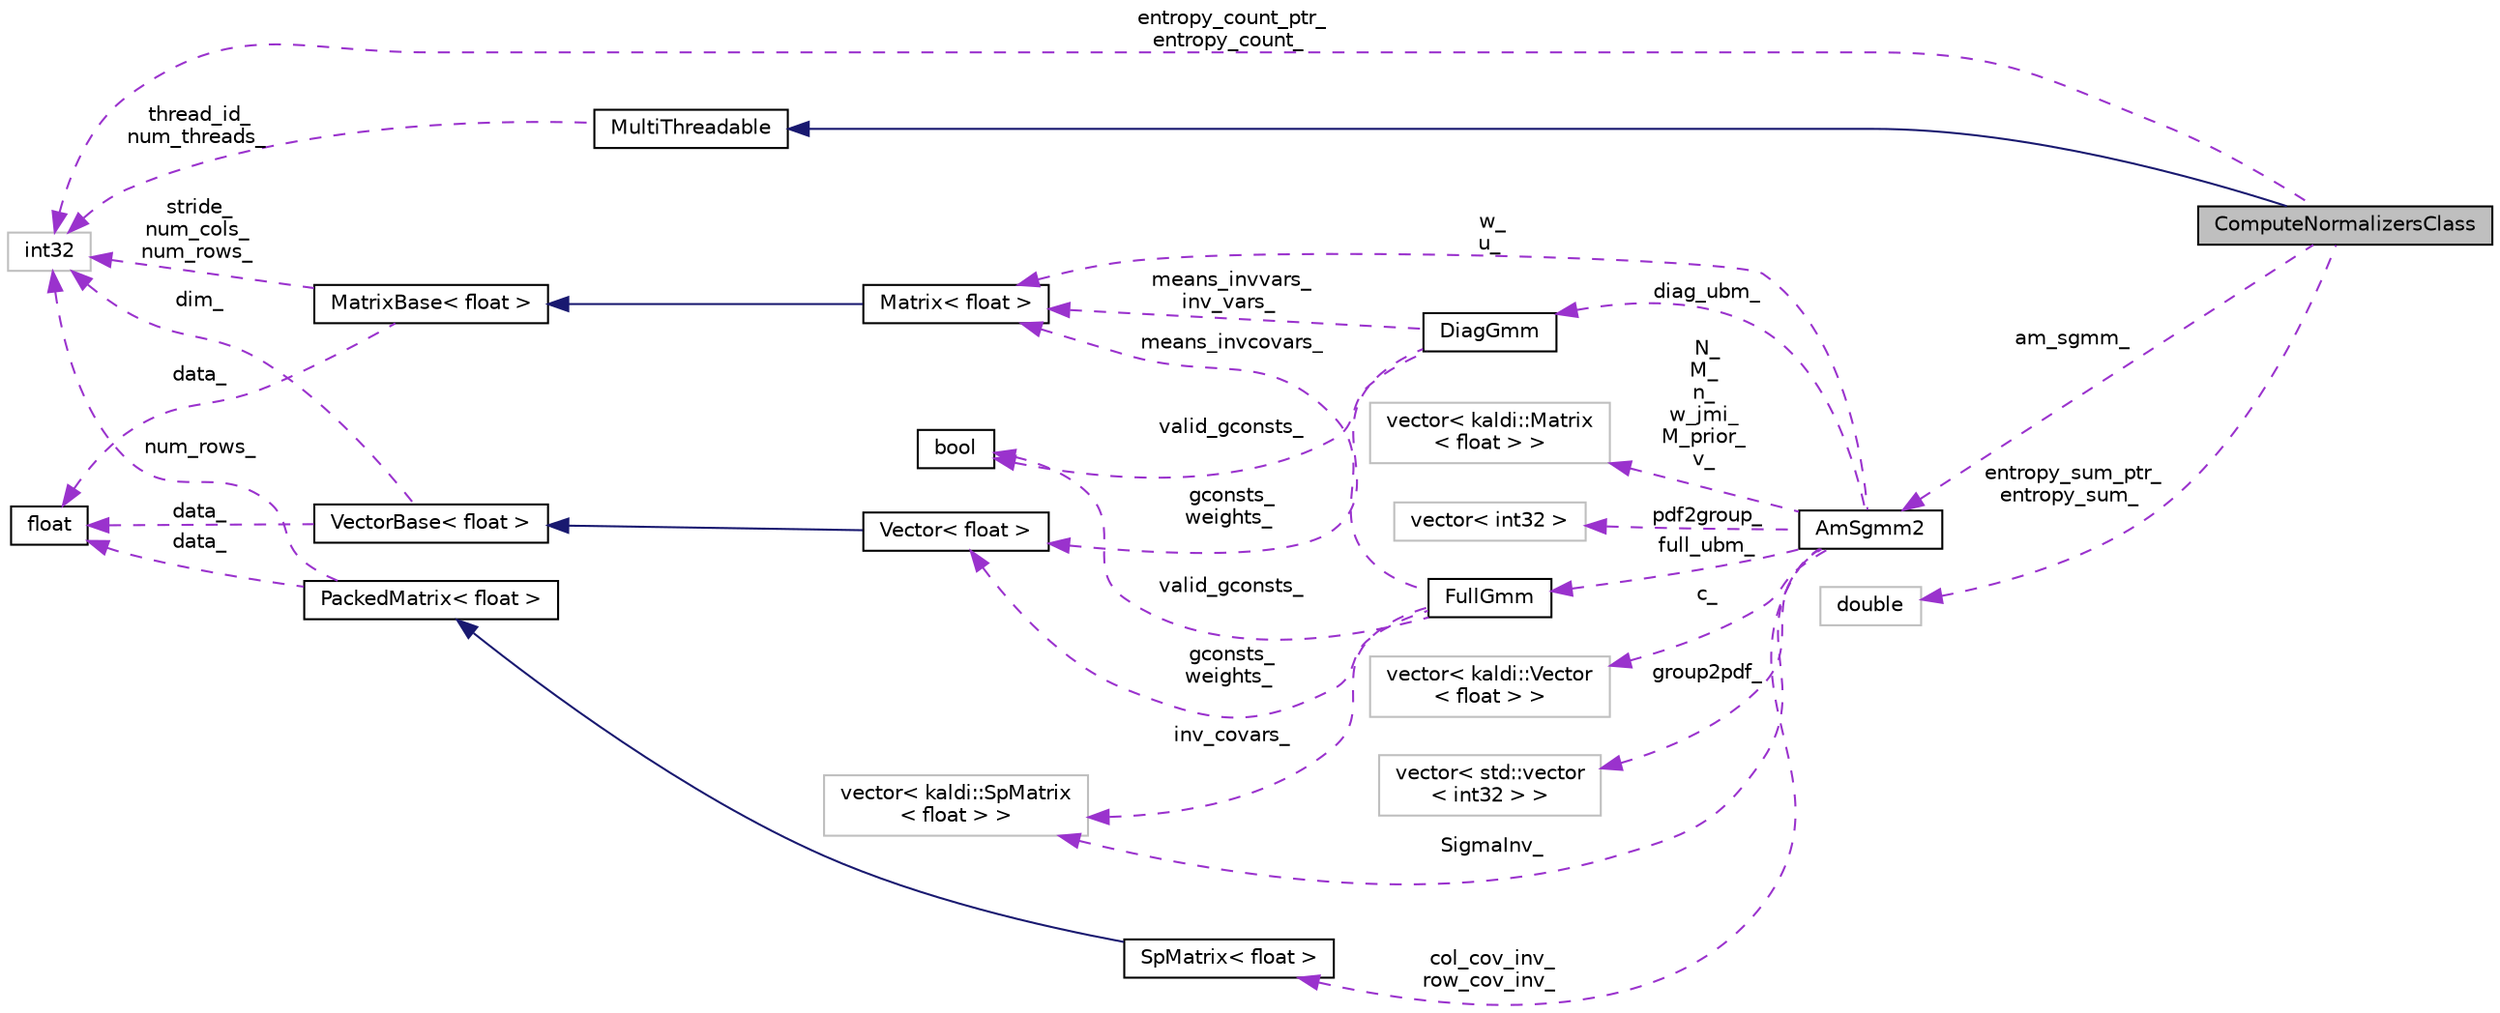 digraph "ComputeNormalizersClass"
{
  edge [fontname="Helvetica",fontsize="10",labelfontname="Helvetica",labelfontsize="10"];
  node [fontname="Helvetica",fontsize="10",shape=record];
  rankdir="LR";
  Node2 [label="ComputeNormalizersClass",height=0.2,width=0.4,color="black", fillcolor="grey75", style="filled", fontcolor="black"];
  Node3 -> Node2 [dir="back",color="midnightblue",fontsize="10",style="solid",fontname="Helvetica"];
  Node3 [label="MultiThreadable",height=0.2,width=0.4,color="black", fillcolor="white", style="filled",URL="$classkaldi_1_1MultiThreadable.html"];
  Node4 -> Node3 [dir="back",color="darkorchid3",fontsize="10",style="dashed",label=" thread_id_\nnum_threads_" ,fontname="Helvetica"];
  Node4 [label="int32",height=0.2,width=0.4,color="grey75", fillcolor="white", style="filled"];
  Node5 -> Node2 [dir="back",color="darkorchid3",fontsize="10",style="dashed",label=" entropy_sum_ptr_\nentropy_sum_" ,fontname="Helvetica"];
  Node5 [label="double",height=0.2,width=0.4,color="grey75", fillcolor="white", style="filled"];
  Node6 -> Node2 [dir="back",color="darkorchid3",fontsize="10",style="dashed",label=" am_sgmm_" ,fontname="Helvetica"];
  Node6 [label="AmSgmm2",height=0.2,width=0.4,color="black", fillcolor="white", style="filled",URL="$classkaldi_1_1AmSgmm2.html",tooltip="Class for definition of the subspace Gmm acoustic model. "];
  Node7 -> Node6 [dir="back",color="darkorchid3",fontsize="10",style="dashed",label=" full_ubm_" ,fontname="Helvetica"];
  Node7 [label="FullGmm",height=0.2,width=0.4,color="black", fillcolor="white", style="filled",URL="$classkaldi_1_1FullGmm.html",tooltip="Definition for Gaussian Mixture Model with full covariances. "];
  Node8 -> Node7 [dir="back",color="darkorchid3",fontsize="10",style="dashed",label=" inv_covars_" ,fontname="Helvetica"];
  Node8 [label="vector\< kaldi::SpMatrix\l\< float \> \>",height=0.2,width=0.4,color="grey75", fillcolor="white", style="filled"];
  Node9 -> Node7 [dir="back",color="darkorchid3",fontsize="10",style="dashed",label=" means_invcovars_" ,fontname="Helvetica"];
  Node9 [label="Matrix\< float \>",height=0.2,width=0.4,color="black", fillcolor="white", style="filled",URL="$classkaldi_1_1Matrix.html"];
  Node10 -> Node9 [dir="back",color="midnightblue",fontsize="10",style="solid",fontname="Helvetica"];
  Node10 [label="MatrixBase\< float \>",height=0.2,width=0.4,color="black", fillcolor="white", style="filled",URL="$classkaldi_1_1MatrixBase.html"];
  Node11 -> Node10 [dir="back",color="darkorchid3",fontsize="10",style="dashed",label=" data_" ,fontname="Helvetica"];
  Node11 [label="float",height=0.2,width=0.4,color="black", fillcolor="white", style="filled",URL="$classfloat.html"];
  Node4 -> Node10 [dir="back",color="darkorchid3",fontsize="10",style="dashed",label=" stride_\nnum_cols_\nnum_rows_" ,fontname="Helvetica"];
  Node12 -> Node7 [dir="back",color="darkorchid3",fontsize="10",style="dashed",label=" valid_gconsts_" ,fontname="Helvetica"];
  Node12 [label="bool",height=0.2,width=0.4,color="black", fillcolor="white", style="filled",URL="$classbool.html"];
  Node13 -> Node7 [dir="back",color="darkorchid3",fontsize="10",style="dashed",label=" gconsts_\nweights_" ,fontname="Helvetica"];
  Node13 [label="Vector\< float \>",height=0.2,width=0.4,color="black", fillcolor="white", style="filled",URL="$classkaldi_1_1Vector.html"];
  Node14 -> Node13 [dir="back",color="midnightblue",fontsize="10",style="solid",fontname="Helvetica"];
  Node14 [label="VectorBase\< float \>",height=0.2,width=0.4,color="black", fillcolor="white", style="filled",URL="$classkaldi_1_1VectorBase.html"];
  Node11 -> Node14 [dir="back",color="darkorchid3",fontsize="10",style="dashed",label=" data_" ,fontname="Helvetica"];
  Node4 -> Node14 [dir="back",color="darkorchid3",fontsize="10",style="dashed",label=" dim_" ,fontname="Helvetica"];
  Node15 -> Node6 [dir="back",color="darkorchid3",fontsize="10",style="dashed",label=" diag_ubm_" ,fontname="Helvetica"];
  Node15 [label="DiagGmm",height=0.2,width=0.4,color="black", fillcolor="white", style="filled",URL="$classkaldi_1_1DiagGmm.html",tooltip="Definition for Gaussian Mixture Model with diagonal covariances. "];
  Node9 -> Node15 [dir="back",color="darkorchid3",fontsize="10",style="dashed",label=" means_invvars_\ninv_vars_" ,fontname="Helvetica"];
  Node12 -> Node15 [dir="back",color="darkorchid3",fontsize="10",style="dashed",label=" valid_gconsts_" ,fontname="Helvetica"];
  Node13 -> Node15 [dir="back",color="darkorchid3",fontsize="10",style="dashed",label=" gconsts_\nweights_" ,fontname="Helvetica"];
  Node8 -> Node6 [dir="back",color="darkorchid3",fontsize="10",style="dashed",label=" SigmaInv_" ,fontname="Helvetica"];
  Node16 -> Node6 [dir="back",color="darkorchid3",fontsize="10",style="dashed",label=" pdf2group_" ,fontname="Helvetica"];
  Node16 [label="vector\< int32 \>",height=0.2,width=0.4,color="grey75", fillcolor="white", style="filled"];
  Node9 -> Node6 [dir="back",color="darkorchid3",fontsize="10",style="dashed",label=" w_\nu_" ,fontname="Helvetica"];
  Node17 -> Node6 [dir="back",color="darkorchid3",fontsize="10",style="dashed",label=" c_" ,fontname="Helvetica"];
  Node17 [label="vector\< kaldi::Vector\l\< float \> \>",height=0.2,width=0.4,color="grey75", fillcolor="white", style="filled"];
  Node18 -> Node6 [dir="back",color="darkorchid3",fontsize="10",style="dashed",label=" N_\nM_\nn_\nw_jmi_\nM_prior_\nv_" ,fontname="Helvetica"];
  Node18 [label="vector\< kaldi::Matrix\l\< float \> \>",height=0.2,width=0.4,color="grey75", fillcolor="white", style="filled"];
  Node19 -> Node6 [dir="back",color="darkorchid3",fontsize="10",style="dashed",label=" group2pdf_" ,fontname="Helvetica"];
  Node19 [label="vector\< std::vector\l\< int32 \> \>",height=0.2,width=0.4,color="grey75", fillcolor="white", style="filled"];
  Node20 -> Node6 [dir="back",color="darkorchid3",fontsize="10",style="dashed",label=" col_cov_inv_\nrow_cov_inv_" ,fontname="Helvetica"];
  Node20 [label="SpMatrix\< float \>",height=0.2,width=0.4,color="black", fillcolor="white", style="filled",URL="$classkaldi_1_1SpMatrix.html"];
  Node21 -> Node20 [dir="back",color="midnightblue",fontsize="10",style="solid",fontname="Helvetica"];
  Node21 [label="PackedMatrix\< float \>",height=0.2,width=0.4,color="black", fillcolor="white", style="filled",URL="$classkaldi_1_1PackedMatrix.html"];
  Node11 -> Node21 [dir="back",color="darkorchid3",fontsize="10",style="dashed",label=" data_" ,fontname="Helvetica"];
  Node4 -> Node21 [dir="back",color="darkorchid3",fontsize="10",style="dashed",label=" num_rows_" ,fontname="Helvetica"];
  Node4 -> Node2 [dir="back",color="darkorchid3",fontsize="10",style="dashed",label=" entropy_count_ptr_\nentropy_count_" ,fontname="Helvetica"];
}
